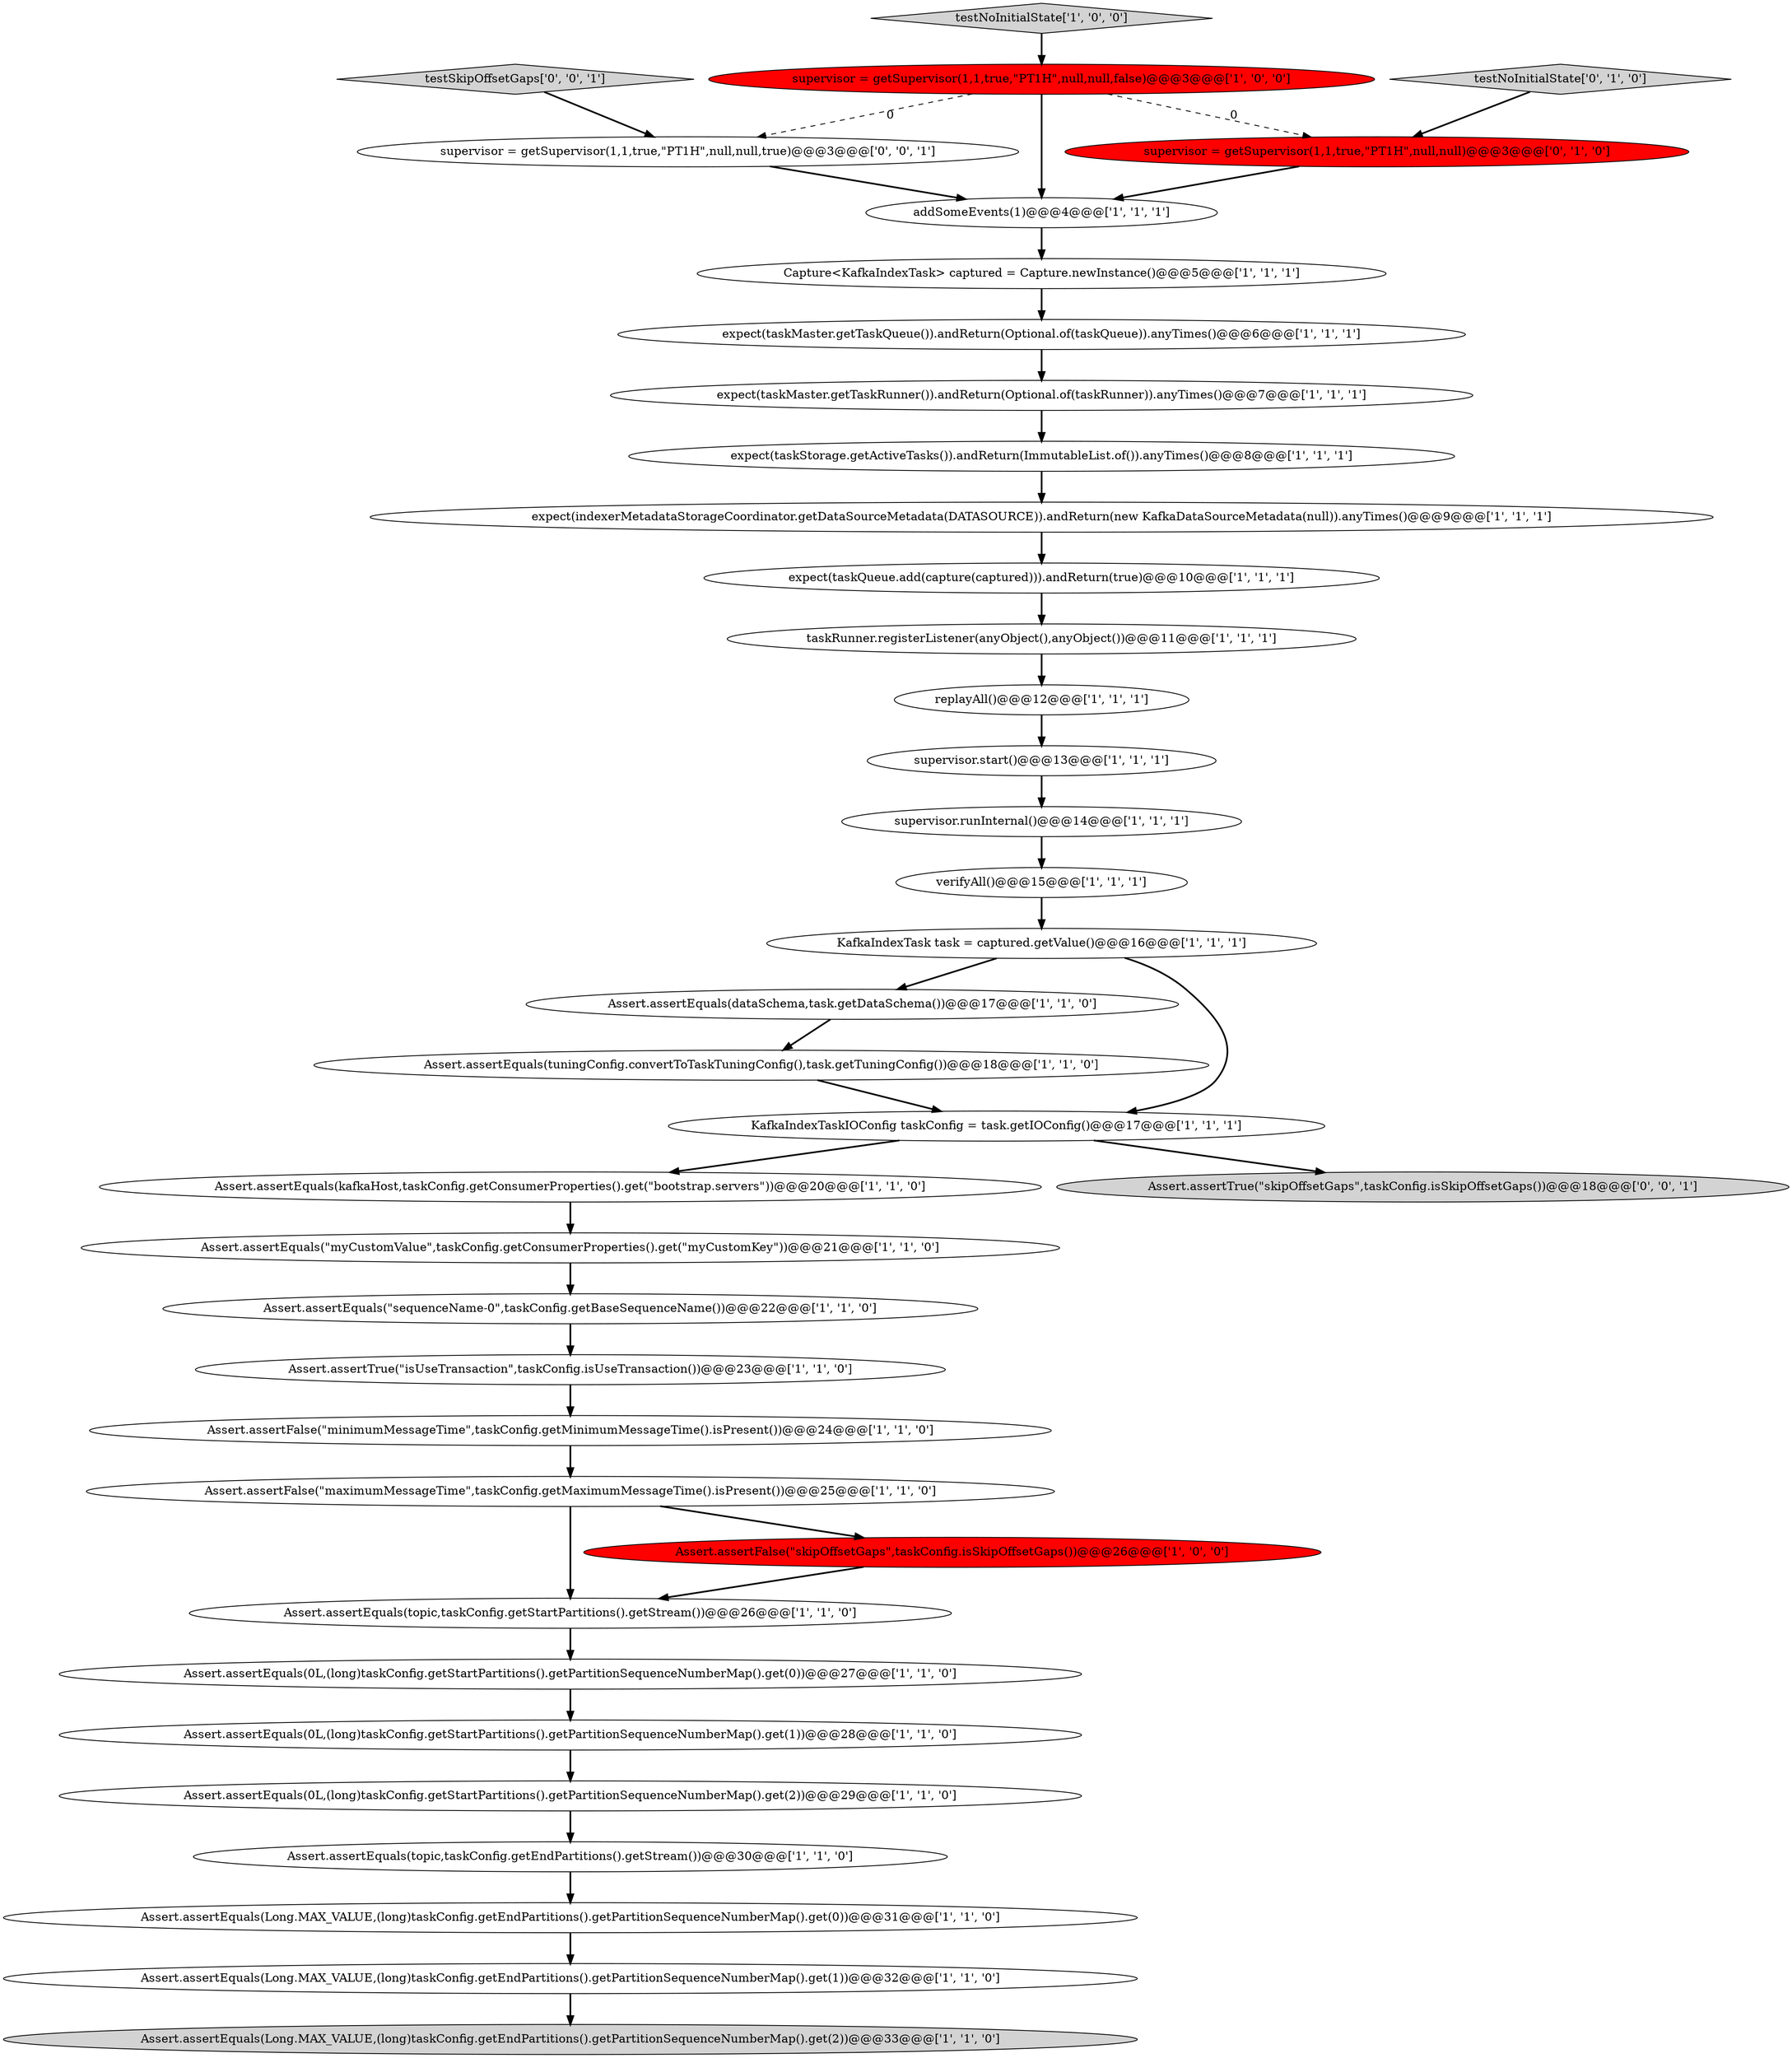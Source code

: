 digraph {
33 [style = filled, label = "supervisor = getSupervisor(1,1,true,\"PT1H\",null,null)@@@3@@@['0', '1', '0']", fillcolor = red, shape = ellipse image = "AAA1AAABBB2BBB"];
4 [style = filled, label = "Assert.assertEquals(tuningConfig.convertToTaskTuningConfig(),task.getTuningConfig())@@@18@@@['1', '1', '0']", fillcolor = white, shape = ellipse image = "AAA0AAABBB1BBB"];
13 [style = filled, label = "addSomeEvents(1)@@@4@@@['1', '1', '1']", fillcolor = white, shape = ellipse image = "AAA0AAABBB1BBB"];
9 [style = filled, label = "Assert.assertTrue(\"isUseTransaction\",taskConfig.isUseTransaction())@@@23@@@['1', '1', '0']", fillcolor = white, shape = ellipse image = "AAA0AAABBB1BBB"];
29 [style = filled, label = "expect(taskMaster.getTaskQueue()).andReturn(Optional.of(taskQueue)).anyTimes()@@@6@@@['1', '1', '1']", fillcolor = white, shape = ellipse image = "AAA0AAABBB1BBB"];
1 [style = filled, label = "expect(taskMaster.getTaskRunner()).andReturn(Optional.of(taskRunner)).anyTimes()@@@7@@@['1', '1', '1']", fillcolor = white, shape = ellipse image = "AAA0AAABBB1BBB"];
3 [style = filled, label = "Assert.assertEquals(\"myCustomValue\",taskConfig.getConsumerProperties().get(\"myCustomKey\"))@@@21@@@['1', '1', '0']", fillcolor = white, shape = ellipse image = "AAA0AAABBB1BBB"];
32 [style = filled, label = "supervisor.runInternal()@@@14@@@['1', '1', '1']", fillcolor = white, shape = ellipse image = "AAA0AAABBB1BBB"];
12 [style = filled, label = "Capture<KafkaIndexTask> captured = Capture.newInstance()@@@5@@@['1', '1', '1']", fillcolor = white, shape = ellipse image = "AAA0AAABBB1BBB"];
26 [style = filled, label = "Assert.assertEquals(topic,taskConfig.getStartPartitions().getStream())@@@26@@@['1', '1', '0']", fillcolor = white, shape = ellipse image = "AAA0AAABBB1BBB"];
19 [style = filled, label = "Assert.assertFalse(\"skipOffsetGaps\",taskConfig.isSkipOffsetGaps())@@@26@@@['1', '0', '0']", fillcolor = red, shape = ellipse image = "AAA1AAABBB1BBB"];
18 [style = filled, label = "Assert.assertFalse(\"minimumMessageTime\",taskConfig.getMinimumMessageTime().isPresent())@@@24@@@['1', '1', '0']", fillcolor = white, shape = ellipse image = "AAA0AAABBB1BBB"];
27 [style = filled, label = "Assert.assertEquals(0L,(long)taskConfig.getStartPartitions().getPartitionSequenceNumberMap().get(1))@@@28@@@['1', '1', '0']", fillcolor = white, shape = ellipse image = "AAA0AAABBB1BBB"];
8 [style = filled, label = "verifyAll()@@@15@@@['1', '1', '1']", fillcolor = white, shape = ellipse image = "AAA0AAABBB1BBB"];
34 [style = filled, label = "testNoInitialState['0', '1', '0']", fillcolor = lightgray, shape = diamond image = "AAA0AAABBB2BBB"];
28 [style = filled, label = "Assert.assertEquals(dataSchema,task.getDataSchema())@@@17@@@['1', '1', '0']", fillcolor = white, shape = ellipse image = "AAA0AAABBB1BBB"];
2 [style = filled, label = "Assert.assertEquals(0L,(long)taskConfig.getStartPartitions().getPartitionSequenceNumberMap().get(2))@@@29@@@['1', '1', '0']", fillcolor = white, shape = ellipse image = "AAA0AAABBB1BBB"];
17 [style = filled, label = "expect(indexerMetadataStorageCoordinator.getDataSourceMetadata(DATASOURCE)).andReturn(new KafkaDataSourceMetadata(null)).anyTimes()@@@9@@@['1', '1', '1']", fillcolor = white, shape = ellipse image = "AAA0AAABBB1BBB"];
25 [style = filled, label = "Assert.assertEquals(Long.MAX_VALUE,(long)taskConfig.getEndPartitions().getPartitionSequenceNumberMap().get(0))@@@31@@@['1', '1', '0']", fillcolor = white, shape = ellipse image = "AAA0AAABBB1BBB"];
36 [style = filled, label = "supervisor = getSupervisor(1,1,true,\"PT1H\",null,null,true)@@@3@@@['0', '0', '1']", fillcolor = white, shape = ellipse image = "AAA0AAABBB3BBB"];
31 [style = filled, label = "Assert.assertEquals(topic,taskConfig.getEndPartitions().getStream())@@@30@@@['1', '1', '0']", fillcolor = white, shape = ellipse image = "AAA0AAABBB1BBB"];
24 [style = filled, label = "Assert.assertFalse(\"maximumMessageTime\",taskConfig.getMaximumMessageTime().isPresent())@@@25@@@['1', '1', '0']", fillcolor = white, shape = ellipse image = "AAA0AAABBB1BBB"];
10 [style = filled, label = "Assert.assertEquals(0L,(long)taskConfig.getStartPartitions().getPartitionSequenceNumberMap().get(0))@@@27@@@['1', '1', '0']", fillcolor = white, shape = ellipse image = "AAA0AAABBB1BBB"];
30 [style = filled, label = "taskRunner.registerListener(anyObject(),anyObject())@@@11@@@['1', '1', '1']", fillcolor = white, shape = ellipse image = "AAA0AAABBB1BBB"];
16 [style = filled, label = "Assert.assertEquals(Long.MAX_VALUE,(long)taskConfig.getEndPartitions().getPartitionSequenceNumberMap().get(2))@@@33@@@['1', '1', '0']", fillcolor = lightgray, shape = ellipse image = "AAA0AAABBB1BBB"];
14 [style = filled, label = "supervisor = getSupervisor(1,1,true,\"PT1H\",null,null,false)@@@3@@@['1', '0', '0']", fillcolor = red, shape = ellipse image = "AAA1AAABBB1BBB"];
5 [style = filled, label = "expect(taskQueue.add(capture(captured))).andReturn(true)@@@10@@@['1', '1', '1']", fillcolor = white, shape = ellipse image = "AAA0AAABBB1BBB"];
20 [style = filled, label = "Assert.assertEquals(\"sequenceName-0\",taskConfig.getBaseSequenceName())@@@22@@@['1', '1', '0']", fillcolor = white, shape = ellipse image = "AAA0AAABBB1BBB"];
21 [style = filled, label = "Assert.assertEquals(kafkaHost,taskConfig.getConsumerProperties().get(\"bootstrap.servers\"))@@@20@@@['1', '1', '0']", fillcolor = white, shape = ellipse image = "AAA0AAABBB1BBB"];
23 [style = filled, label = "expect(taskStorage.getActiveTasks()).andReturn(ImmutableList.of()).anyTimes()@@@8@@@['1', '1', '1']", fillcolor = white, shape = ellipse image = "AAA0AAABBB1BBB"];
35 [style = filled, label = "Assert.assertTrue(\"skipOffsetGaps\",taskConfig.isSkipOffsetGaps())@@@18@@@['0', '0', '1']", fillcolor = lightgray, shape = ellipse image = "AAA0AAABBB3BBB"];
7 [style = filled, label = "KafkaIndexTaskIOConfig taskConfig = task.getIOConfig()@@@17@@@['1', '1', '1']", fillcolor = white, shape = ellipse image = "AAA0AAABBB1BBB"];
37 [style = filled, label = "testSkipOffsetGaps['0', '0', '1']", fillcolor = lightgray, shape = diamond image = "AAA0AAABBB3BBB"];
0 [style = filled, label = "Assert.assertEquals(Long.MAX_VALUE,(long)taskConfig.getEndPartitions().getPartitionSequenceNumberMap().get(1))@@@32@@@['1', '1', '0']", fillcolor = white, shape = ellipse image = "AAA0AAABBB1BBB"];
15 [style = filled, label = "supervisor.start()@@@13@@@['1', '1', '1']", fillcolor = white, shape = ellipse image = "AAA0AAABBB1BBB"];
22 [style = filled, label = "KafkaIndexTask task = captured.getValue()@@@16@@@['1', '1', '1']", fillcolor = white, shape = ellipse image = "AAA0AAABBB1BBB"];
6 [style = filled, label = "replayAll()@@@12@@@['1', '1', '1']", fillcolor = white, shape = ellipse image = "AAA0AAABBB1BBB"];
11 [style = filled, label = "testNoInitialState['1', '0', '0']", fillcolor = lightgray, shape = diamond image = "AAA0AAABBB1BBB"];
25->0 [style = bold, label=""];
0->16 [style = bold, label=""];
17->5 [style = bold, label=""];
18->24 [style = bold, label=""];
31->25 [style = bold, label=""];
24->19 [style = bold, label=""];
37->36 [style = bold, label=""];
20->9 [style = bold, label=""];
26->10 [style = bold, label=""];
11->14 [style = bold, label=""];
10->27 [style = bold, label=""];
34->33 [style = bold, label=""];
7->35 [style = bold, label=""];
22->28 [style = bold, label=""];
30->6 [style = bold, label=""];
14->33 [style = dashed, label="0"];
14->36 [style = dashed, label="0"];
33->13 [style = bold, label=""];
22->7 [style = bold, label=""];
4->7 [style = bold, label=""];
6->15 [style = bold, label=""];
1->23 [style = bold, label=""];
8->22 [style = bold, label=""];
24->26 [style = bold, label=""];
32->8 [style = bold, label=""];
3->20 [style = bold, label=""];
12->29 [style = bold, label=""];
13->12 [style = bold, label=""];
9->18 [style = bold, label=""];
36->13 [style = bold, label=""];
19->26 [style = bold, label=""];
7->21 [style = bold, label=""];
23->17 [style = bold, label=""];
5->30 [style = bold, label=""];
14->13 [style = bold, label=""];
29->1 [style = bold, label=""];
15->32 [style = bold, label=""];
27->2 [style = bold, label=""];
28->4 [style = bold, label=""];
21->3 [style = bold, label=""];
2->31 [style = bold, label=""];
}
